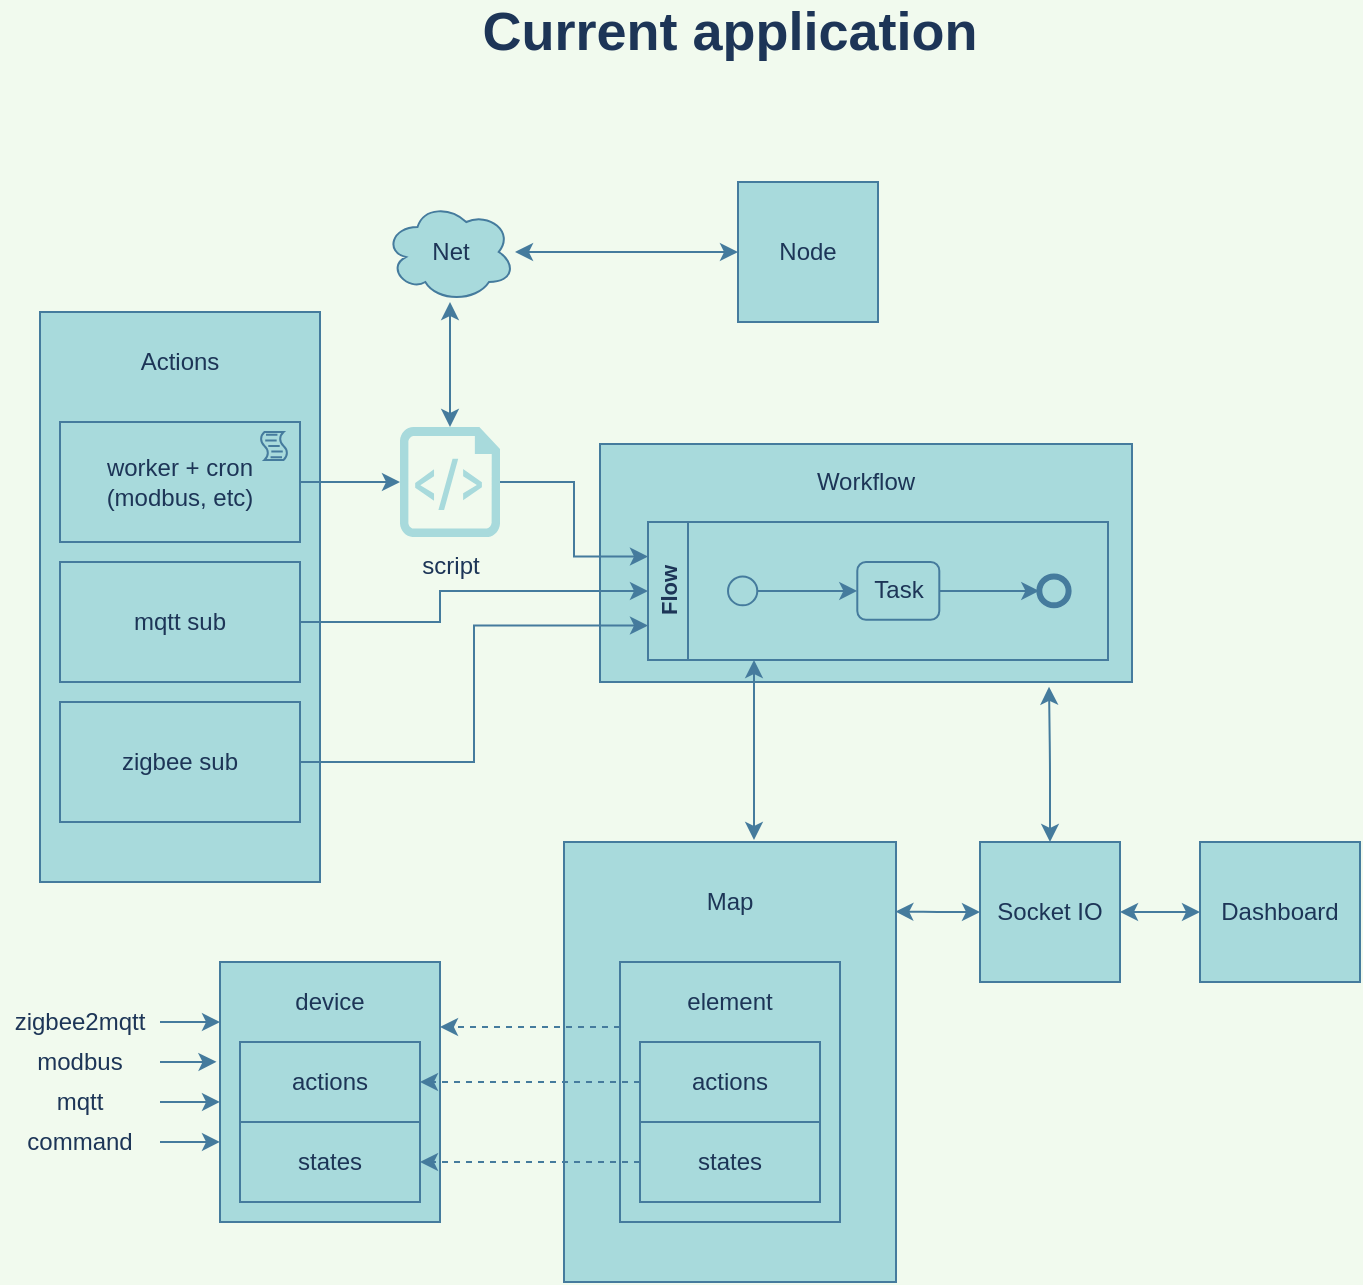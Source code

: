 <mxfile version="13.6.2" type="device"><diagram id="EBFCmmNH_XTolBbLVC-Y" name="current application"><mxGraphModel dx="821" dy="752" grid="1" gridSize="10" guides="1" tooltips="1" connect="1" arrows="1" fold="1" page="1" pageScale="1" pageWidth="827" pageHeight="1169" background="#F1FAEE" math="0" shadow="0"><root><mxCell id="0"/><mxCell id="1" parent="0"/><mxCell id="xKjFu5Gr-Qd1Bdjcu9nu-1" value="" style="rounded=0;whiteSpace=wrap;html=1;fillColor=#A8DADC;strokeColor=#457B9D;fontColor=#1D3557;" parent="1" vertex="1"><mxGeometry x="350" y="271" width="266" height="119" as="geometry"/></mxCell><mxCell id="U1qc8FIxMeUmye4Uv2ad-14" value="" style="rounded=0;whiteSpace=wrap;html=1;fillColor=#A8DADC;strokeColor=#457B9D;fontColor=#1D3557;" parent="1" vertex="1"><mxGeometry x="332" y="470" width="166" height="220" as="geometry"/></mxCell><mxCell id="Ievivb14qYkQoz1EEJDH-13" value="" style="group;fontColor=#1D3557;" parent="1" vertex="1" connectable="0"><mxGeometry x="160" y="530" width="110" height="130" as="geometry"/></mxCell><mxCell id="Ievivb14qYkQoz1EEJDH-2" value="" style="whiteSpace=wrap;html=1;direction=south;fillColor=#A8DADC;strokeColor=#457B9D;fontColor=#1D3557;" parent="Ievivb14qYkQoz1EEJDH-13" vertex="1"><mxGeometry width="110" height="130" as="geometry"/></mxCell><mxCell id="Ievivb14qYkQoz1EEJDH-8" value="actions" style="rounded=0;whiteSpace=wrap;html=1;fillColor=#A8DADC;strokeColor=#457B9D;fontColor=#1D3557;" parent="Ievivb14qYkQoz1EEJDH-13" vertex="1"><mxGeometry x="10" y="40" width="90" height="40" as="geometry"/></mxCell><mxCell id="Ievivb14qYkQoz1EEJDH-11" value="states" style="rounded=0;whiteSpace=wrap;html=1;fillColor=#A8DADC;strokeColor=#457B9D;fontColor=#1D3557;" parent="Ievivb14qYkQoz1EEJDH-13" vertex="1"><mxGeometry x="10" y="80" width="90" height="40" as="geometry"/></mxCell><mxCell id="Ievivb14qYkQoz1EEJDH-12" value="device" style="text;html=1;strokeColor=none;fillColor=none;align=center;verticalAlign=middle;whiteSpace=wrap;rounded=0;fontColor=#1D3557;" parent="Ievivb14qYkQoz1EEJDH-13" vertex="1"><mxGeometry x="35" y="10" width="40" height="20" as="geometry"/></mxCell><mxCell id="Ievivb14qYkQoz1EEJDH-24" style="edgeStyle=orthogonalEdgeStyle;rounded=0;orthogonalLoop=1;jettySize=auto;html=1;entryX=0.231;entryY=1;entryDx=0;entryDy=0;entryPerimeter=0;strokeColor=#457B9D;fontColor=#1D3557;labelBackgroundColor=#F1FAEE;" parent="1" source="Ievivb14qYkQoz1EEJDH-16" target="Ievivb14qYkQoz1EEJDH-2" edge="1"><mxGeometry relative="1" as="geometry"/></mxCell><mxCell id="Ievivb14qYkQoz1EEJDH-16" value="zigbee2mqtt" style="text;html=1;strokeColor=none;fillColor=none;align=center;verticalAlign=middle;whiteSpace=wrap;rounded=0;fontColor=#1D3557;" parent="1" vertex="1"><mxGeometry x="50" y="550" width="80" height="20" as="geometry"/></mxCell><mxCell id="Ievivb14qYkQoz1EEJDH-25" style="edgeStyle=orthogonalEdgeStyle;rounded=0;orthogonalLoop=1;jettySize=auto;html=1;entryX=0.384;entryY=1.016;entryDx=0;entryDy=0;entryPerimeter=0;strokeColor=#457B9D;fontColor=#1D3557;labelBackgroundColor=#F1FAEE;" parent="1" source="Ievivb14qYkQoz1EEJDH-17" target="Ievivb14qYkQoz1EEJDH-2" edge="1"><mxGeometry relative="1" as="geometry"/></mxCell><mxCell id="Ievivb14qYkQoz1EEJDH-17" value="modbus" style="text;html=1;strokeColor=none;fillColor=none;align=center;verticalAlign=middle;whiteSpace=wrap;rounded=0;fontColor=#1D3557;" parent="1" vertex="1"><mxGeometry x="50" y="570" width="80" height="20" as="geometry"/></mxCell><mxCell id="Ievivb14qYkQoz1EEJDH-26" style="edgeStyle=orthogonalEdgeStyle;rounded=0;orthogonalLoop=1;jettySize=auto;html=1;entryX=0.538;entryY=1;entryDx=0;entryDy=0;entryPerimeter=0;strokeColor=#457B9D;fontColor=#1D3557;labelBackgroundColor=#F1FAEE;" parent="1" source="Ievivb14qYkQoz1EEJDH-18" target="Ievivb14qYkQoz1EEJDH-2" edge="1"><mxGeometry relative="1" as="geometry"/></mxCell><mxCell id="Ievivb14qYkQoz1EEJDH-18" value="mqtt" style="text;html=1;strokeColor=none;fillColor=none;align=center;verticalAlign=middle;whiteSpace=wrap;rounded=0;fontColor=#1D3557;" parent="1" vertex="1"><mxGeometry x="50" y="590" width="80" height="20" as="geometry"/></mxCell><mxCell id="Ievivb14qYkQoz1EEJDH-28" style="edgeStyle=orthogonalEdgeStyle;rounded=0;orthogonalLoop=1;jettySize=auto;html=1;entryX=0.692;entryY=1;entryDx=0;entryDy=0;entryPerimeter=0;strokeColor=#457B9D;fontColor=#1D3557;labelBackgroundColor=#F1FAEE;" parent="1" source="Ievivb14qYkQoz1EEJDH-21" target="Ievivb14qYkQoz1EEJDH-2" edge="1"><mxGeometry relative="1" as="geometry"/></mxCell><mxCell id="Ievivb14qYkQoz1EEJDH-21" value="command" style="text;html=1;strokeColor=none;fillColor=none;align=center;verticalAlign=middle;whiteSpace=wrap;rounded=0;fontColor=#1D3557;" parent="1" vertex="1"><mxGeometry x="50" y="610" width="80" height="20" as="geometry"/></mxCell><mxCell id="U1qc8FIxMeUmye4Uv2ad-4" value="" style="group;fontColor=#1D3557;" parent="1" vertex="1" connectable="0"><mxGeometry x="360" y="530" width="110" height="130" as="geometry"/></mxCell><mxCell id="U1qc8FIxMeUmye4Uv2ad-5" value="" style="whiteSpace=wrap;html=1;direction=south;fillColor=#A8DADC;strokeColor=#457B9D;fontColor=#1D3557;" parent="U1qc8FIxMeUmye4Uv2ad-4" vertex="1"><mxGeometry width="110" height="130" as="geometry"/></mxCell><mxCell id="U1qc8FIxMeUmye4Uv2ad-6" value="actions" style="rounded=0;whiteSpace=wrap;html=1;fillColor=#A8DADC;strokeColor=#457B9D;fontColor=#1D3557;" parent="U1qc8FIxMeUmye4Uv2ad-4" vertex="1"><mxGeometry x="10" y="40" width="90" height="40" as="geometry"/></mxCell><mxCell id="U1qc8FIxMeUmye4Uv2ad-7" value="states" style="rounded=0;whiteSpace=wrap;html=1;fillColor=#A8DADC;strokeColor=#457B9D;fontColor=#1D3557;" parent="U1qc8FIxMeUmye4Uv2ad-4" vertex="1"><mxGeometry x="10" y="80" width="90" height="40" as="geometry"/></mxCell><mxCell id="U1qc8FIxMeUmye4Uv2ad-8" value="element" style="text;html=1;strokeColor=none;fillColor=none;align=center;verticalAlign=middle;whiteSpace=wrap;rounded=0;fontColor=#1D3557;" parent="U1qc8FIxMeUmye4Uv2ad-4" vertex="1"><mxGeometry x="35" y="10" width="40" height="20" as="geometry"/></mxCell><mxCell id="U1qc8FIxMeUmye4Uv2ad-15" value="Map" style="text;html=1;strokeColor=none;fillColor=none;align=center;verticalAlign=middle;whiteSpace=wrap;rounded=0;fontColor=#1D3557;" parent="1" vertex="1"><mxGeometry x="395" y="490" width="40" height="20" as="geometry"/></mxCell><mxCell id="U1qc8FIxMeUmye4Uv2ad-17" style="edgeStyle=orthogonalEdgeStyle;rounded=0;orthogonalLoop=1;jettySize=auto;html=1;exitX=0.25;exitY=1;exitDx=0;exitDy=0;entryX=0.25;entryY=0;entryDx=0;entryDy=0;dashed=1;strokeColor=#457B9D;fontColor=#1D3557;labelBackgroundColor=#F1FAEE;" parent="1" source="U1qc8FIxMeUmye4Uv2ad-5" target="Ievivb14qYkQoz1EEJDH-2" edge="1"><mxGeometry relative="1" as="geometry"/></mxCell><mxCell id="U1qc8FIxMeUmye4Uv2ad-18" style="edgeStyle=orthogonalEdgeStyle;rounded=0;orthogonalLoop=1;jettySize=auto;html=1;exitX=0;exitY=0.5;exitDx=0;exitDy=0;entryX=1;entryY=0.5;entryDx=0;entryDy=0;dashed=1;strokeColor=#457B9D;fontColor=#1D3557;labelBackgroundColor=#F1FAEE;" parent="1" source="U1qc8FIxMeUmye4Uv2ad-6" target="Ievivb14qYkQoz1EEJDH-8" edge="1"><mxGeometry relative="1" as="geometry"/></mxCell><mxCell id="U1qc8FIxMeUmye4Uv2ad-21" style="edgeStyle=orthogonalEdgeStyle;rounded=0;orthogonalLoop=1;jettySize=auto;html=1;exitX=0;exitY=0.5;exitDx=0;exitDy=0;entryX=1;entryY=0.5;entryDx=0;entryDy=0;dashed=1;strokeColor=#457B9D;fontColor=#1D3557;labelBackgroundColor=#F1FAEE;" parent="1" source="U1qc8FIxMeUmye4Uv2ad-7" target="Ievivb14qYkQoz1EEJDH-11" edge="1"><mxGeometry relative="1" as="geometry"/></mxCell><mxCell id="U1qc8FIxMeUmye4Uv2ad-44" value="" style="rounded=0;whiteSpace=wrap;html=1;fillColor=#A8DADC;strokeColor=#457B9D;fontColor=#1D3557;" parent="1" vertex="1"><mxGeometry x="70" y="205" width="140" height="285" as="geometry"/></mxCell><mxCell id="U1qc8FIxMeUmye4Uv2ad-45" value="Actions" style="text;html=1;strokeColor=none;fillColor=none;align=center;verticalAlign=middle;whiteSpace=wrap;rounded=0;fontColor=#1D3557;" parent="1" vertex="1"><mxGeometry x="120" y="220" width="40" height="20" as="geometry"/></mxCell><mxCell id="U1qc8FIxMeUmye4Uv2ad-55" style="edgeStyle=orthogonalEdgeStyle;rounded=0;orthogonalLoop=1;jettySize=auto;html=1;exitX=1;exitY=0.5;exitDx=0;exitDy=0;entryX=0;entryY=0.5;entryDx=0;entryDy=0;entryPerimeter=0;strokeColor=#457B9D;fontColor=#1D3557;labelBackgroundColor=#F1FAEE;" parent="1" source="U1qc8FIxMeUmye4Uv2ad-48" target="U1qc8FIxMeUmye4Uv2ad-54" edge="1"><mxGeometry relative="1" as="geometry"/></mxCell><mxCell id="U1qc8FIxMeUmye4Uv2ad-48" value="worker + cron&lt;br&gt;(modbus, etc)" style="rounded=0;whiteSpace=wrap;html=1;fillColor=#A8DADC;strokeColor=#457B9D;fontColor=#1D3557;" parent="1" vertex="1"><mxGeometry x="80" y="260" width="120" height="60" as="geometry"/></mxCell><mxCell id="U1qc8FIxMeUmye4Uv2ad-50" value="" style="shape=mxgraph.bpmn.script_task;html=1;outlineConnect=0;fillColor=#A8DADC;strokeColor=#457B9D;fontColor=#1D3557;" parent="1" vertex="1"><mxGeometry x="180" y="265" width="14" height="14" as="geometry"/></mxCell><mxCell id="U1qc8FIxMeUmye4Uv2ad-56" style="edgeStyle=orthogonalEdgeStyle;rounded=0;orthogonalLoop=1;jettySize=auto;html=1;exitX=1;exitY=0.5;exitDx=0;exitDy=0;exitPerimeter=0;entryX=0;entryY=0.25;entryDx=0;entryDy=0;strokeColor=#457B9D;fontColor=#1D3557;labelBackgroundColor=#F1FAEE;" parent="1" source="U1qc8FIxMeUmye4Uv2ad-54" target="xKjFu5Gr-Qd1Bdjcu9nu-39" edge="1"><mxGeometry relative="1" as="geometry"><mxPoint x="370" y="326.25" as="targetPoint"/></mxGeometry></mxCell><mxCell id="0VO1DwUVPgjWa3vpqbrx-4" style="edgeStyle=orthogonalEdgeStyle;curved=0;rounded=1;sketch=0;orthogonalLoop=1;jettySize=auto;html=1;strokeColor=#457B9D;fillColor=#A8DADC;fontColor=#1D3557;startArrow=classic;startFill=1;labelBackgroundColor=#F1FAEE;" parent="1" source="U1qc8FIxMeUmye4Uv2ad-54" target="0VO1DwUVPgjWa3vpqbrx-2" edge="1"><mxGeometry relative="1" as="geometry"><mxPoint x="275" y="220" as="targetPoint"/></mxGeometry></mxCell><mxCell id="U1qc8FIxMeUmye4Uv2ad-54" value="script" style="verticalLabelPosition=bottom;html=1;verticalAlign=top;align=center;strokeColor=none;fillColor=#A8DADC;shape=mxgraph.azure.script_file;pointerEvents=1;fontColor=#1D3557;" parent="1" vertex="1"><mxGeometry x="250" y="262.5" width="50" height="55" as="geometry"/></mxCell><mxCell id="U1qc8FIxMeUmye4Uv2ad-58" style="edgeStyle=orthogonalEdgeStyle;rounded=0;orthogonalLoop=1;jettySize=auto;html=1;entryX=0;entryY=0.5;entryDx=0;entryDy=0;strokeColor=#457B9D;fontColor=#1D3557;labelBackgroundColor=#F1FAEE;" parent="1" source="U1qc8FIxMeUmye4Uv2ad-57" target="xKjFu5Gr-Qd1Bdjcu9nu-39" edge="1"><mxGeometry relative="1" as="geometry"><mxPoint x="370" y="342.5" as="targetPoint"/><Array as="points"><mxPoint x="270" y="360"/><mxPoint x="270" y="345"/></Array></mxGeometry></mxCell><mxCell id="U1qc8FIxMeUmye4Uv2ad-57" value="mqtt sub" style="rounded=0;whiteSpace=wrap;html=1;fillColor=#A8DADC;strokeColor=#457B9D;fontColor=#1D3557;" parent="1" vertex="1"><mxGeometry x="80" y="330" width="120" height="60" as="geometry"/></mxCell><mxCell id="U1qc8FIxMeUmye4Uv2ad-60" style="edgeStyle=orthogonalEdgeStyle;rounded=0;orthogonalLoop=1;jettySize=auto;html=1;entryX=0;entryY=0.75;entryDx=0;entryDy=0;strokeColor=#457B9D;fontColor=#1D3557;labelBackgroundColor=#F1FAEE;" parent="1" source="U1qc8FIxMeUmye4Uv2ad-59" target="xKjFu5Gr-Qd1Bdjcu9nu-39" edge="1"><mxGeometry relative="1" as="geometry"><mxPoint x="370" y="358.75" as="targetPoint"/></mxGeometry></mxCell><mxCell id="U1qc8FIxMeUmye4Uv2ad-59" value="zigbee sub" style="rounded=0;whiteSpace=wrap;html=1;fillColor=#A8DADC;strokeColor=#457B9D;fontColor=#1D3557;" parent="1" vertex="1"><mxGeometry x="80" y="400" width="120" height="60" as="geometry"/></mxCell><mxCell id="xKjFu5Gr-Qd1Bdjcu9nu-2" value="Workflow" style="text;html=1;strokeColor=none;fillColor=none;align=center;verticalAlign=middle;whiteSpace=wrap;rounded=0;fontColor=#1D3557;" parent="1" vertex="1"><mxGeometry x="463" y="280" width="40" height="20" as="geometry"/></mxCell><mxCell id="xKjFu5Gr-Qd1Bdjcu9nu-39" value="Flow" style="swimlane;html=1;startSize=20;horizontal=0;childLayout=flowLayout;flowOrientation=west;resizable=0;interRankCellSpacing=50;containerType=tree;fontSize=11;fillColor=#A8DADC;strokeColor=#457B9D;fontColor=#1D3557;" parent="1" vertex="1"><mxGeometry x="374" y="310" width="230" height="69" as="geometry"/></mxCell><mxCell id="xKjFu5Gr-Qd1Bdjcu9nu-58" style="edgeStyle=orthogonalEdgeStyle;rounded=0;orthogonalLoop=1;jettySize=auto;html=1;exitX=1;exitY=0.5;exitDx=0;exitDy=0;entryX=0;entryY=0.5;entryDx=0;entryDy=0;fontSize=11;noEdgeStyle=1;orthogonal=1;strokeColor=#457B9D;fontColor=#1D3557;labelBackgroundColor=#F1FAEE;" parent="xKjFu5Gr-Qd1Bdjcu9nu-39" source="xKjFu5Gr-Qd1Bdjcu9nu-48" target="xKjFu5Gr-Qd1Bdjcu9nu-57" edge="1"><mxGeometry relative="1" as="geometry"><Array as="points"><mxPoint x="66.646" y="34.444"/><mxPoint x="92.646" y="34.444"/></Array></mxGeometry></mxCell><mxCell id="xKjFu5Gr-Qd1Bdjcu9nu-48" value="" style="shape=mxgraph.bpmn.shape;html=1;verticalLabelPosition=bottom;verticalAlign=top;align=center;perimeter=ellipsePerimeter;outlineConnect=0;outline=standard;symbol=general;fillColor=#A8DADC;strokeColor=#457B9D;fontColor=#1D3557;" parent="xKjFu5Gr-Qd1Bdjcu9nu-39" vertex="1"><mxGeometry x="40" y="27.222" width="14.646" height="14.444" as="geometry"/></mxCell><mxCell id="xKjFu5Gr-Qd1Bdjcu9nu-60" style="edgeStyle=orthogonalEdgeStyle;rounded=0;orthogonalLoop=1;jettySize=auto;html=1;exitX=1;exitY=0.5;exitDx=0;exitDy=0;entryX=0;entryY=0.5;entryDx=0;entryDy=0;fontSize=11;noEdgeStyle=1;orthogonal=1;strokeColor=#457B9D;fontColor=#1D3557;labelBackgroundColor=#F1FAEE;" parent="xKjFu5Gr-Qd1Bdjcu9nu-39" source="xKjFu5Gr-Qd1Bdjcu9nu-57" target="xKjFu5Gr-Qd1Bdjcu9nu-59" edge="1"><mxGeometry relative="1" as="geometry"><Array as="points"><mxPoint x="157.656" y="34.444"/><mxPoint x="183.656" y="34.444"/></Array></mxGeometry></mxCell><mxCell id="xKjFu5Gr-Qd1Bdjcu9nu-57" value="Task" style="shape=ext;rounded=1;html=1;whiteSpace=wrap;fillColor=#A8DADC;strokeColor=#457B9D;fontColor=#1D3557;" parent="xKjFu5Gr-Qd1Bdjcu9nu-39" vertex="1"><mxGeometry x="104.646" y="20" width="41.01" height="28.889" as="geometry"/></mxCell><mxCell id="xKjFu5Gr-Qd1Bdjcu9nu-59" value="" style="shape=mxgraph.bpmn.shape;html=1;verticalLabelPosition=bottom;verticalAlign=top;align=center;perimeter=ellipsePerimeter;outlineConnect=0;outline=end;symbol=general;fillColor=#A8DADC;strokeColor=#457B9D;fontColor=#1D3557;" parent="xKjFu5Gr-Qd1Bdjcu9nu-39" vertex="1"><mxGeometry x="195.656" y="27.222" width="14.646" height="14.444" as="geometry"/></mxCell><mxCell id="xKjFu5Gr-Qd1Bdjcu9nu-61" value="" style="endArrow=classic;startArrow=classic;html=1;fontSize=11;strokeColor=#457B9D;fontColor=#1D3557;labelBackgroundColor=#F1FAEE;" parent="1" edge="1"><mxGeometry width="50" height="50" relative="1" as="geometry"><mxPoint x="427" y="469" as="sourcePoint"/><mxPoint x="427" y="379" as="targetPoint"/></mxGeometry></mxCell><mxCell id="0VO1DwUVPgjWa3vpqbrx-1" value="Node" style="rounded=0;whiteSpace=wrap;html=1;sketch=0;strokeColor=#457B9D;fillColor=#A8DADC;fontColor=#1D3557;" parent="1" vertex="1"><mxGeometry x="419" y="140" width="70" height="70" as="geometry"/></mxCell><mxCell id="0VO1DwUVPgjWa3vpqbrx-8" style="edgeStyle=orthogonalEdgeStyle;rounded=0;sketch=0;orthogonalLoop=1;jettySize=auto;html=1;startArrow=classic;startFill=1;strokeColor=#457B9D;fillColor=#A8DADC;fontColor=#1D3557;entryX=0;entryY=0.5;entryDx=0;entryDy=0;labelBackgroundColor=#F1FAEE;" parent="1" source="0VO1DwUVPgjWa3vpqbrx-2" target="0VO1DwUVPgjWa3vpqbrx-1" edge="1"><mxGeometry relative="1" as="geometry"><mxPoint x="410" y="175" as="targetPoint"/></mxGeometry></mxCell><mxCell id="0VO1DwUVPgjWa3vpqbrx-2" value="Net" style="ellipse;shape=cloud;whiteSpace=wrap;html=1;fillColor=#A8DADC;strokeColor=#457B9D;fontColor=#1D3557;" parent="1" vertex="1"><mxGeometry x="242.5" y="150" width="65" height="50" as="geometry"/></mxCell><mxCell id="0VO1DwUVPgjWa3vpqbrx-9" value="&lt;font style=&quot;font-size: 27px&quot;&gt;&lt;b&gt;Current application&lt;/b&gt;&lt;/font&gt;" style="text;html=1;strokeColor=none;fillColor=none;align=center;verticalAlign=middle;whiteSpace=wrap;rounded=0;fontColor=#1D3557;" parent="1" vertex="1"><mxGeometry x="250" y="50" width="330" height="30" as="geometry"/></mxCell><mxCell id="0VO1DwUVPgjWa3vpqbrx-14" style="edgeStyle=orthogonalEdgeStyle;curved=0;rounded=1;sketch=0;orthogonalLoop=1;jettySize=auto;html=1;entryX=0;entryY=0.5;entryDx=0;entryDy=0;strokeColor=#457B9D;fillColor=#A8DADC;fontColor=#1D3557;startArrow=classic;startFill=1;" parent="1" source="0VO1DwUVPgjWa3vpqbrx-11" target="0VO1DwUVPgjWa3vpqbrx-12" edge="1"><mxGeometry relative="1" as="geometry"/></mxCell><mxCell id="0VO1DwUVPgjWa3vpqbrx-16" style="edgeStyle=orthogonalEdgeStyle;curved=0;rounded=1;sketch=0;orthogonalLoop=1;jettySize=auto;html=1;entryX=0.998;entryY=0.158;entryDx=0;entryDy=0;entryPerimeter=0;startArrow=classic;startFill=1;strokeColor=#457B9D;fillColor=#A8DADC;fontColor=#1D3557;" parent="1" source="0VO1DwUVPgjWa3vpqbrx-11" target="U1qc8FIxMeUmye4Uv2ad-14" edge="1"><mxGeometry relative="1" as="geometry"/></mxCell><mxCell id="0VO1DwUVPgjWa3vpqbrx-17" style="edgeStyle=orthogonalEdgeStyle;curved=0;rounded=1;sketch=0;orthogonalLoop=1;jettySize=auto;html=1;startArrow=classic;startFill=1;strokeColor=#457B9D;fillColor=#A8DADC;fontColor=#1D3557;entryX=0.844;entryY=1.02;entryDx=0;entryDy=0;entryPerimeter=0;" parent="1" source="0VO1DwUVPgjWa3vpqbrx-11" target="xKjFu5Gr-Qd1Bdjcu9nu-1" edge="1"><mxGeometry relative="1" as="geometry"><mxPoint x="575" y="400" as="targetPoint"/></mxGeometry></mxCell><mxCell id="0VO1DwUVPgjWa3vpqbrx-11" value="Socket IO" style="rounded=0;whiteSpace=wrap;html=1;sketch=0;strokeColor=#457B9D;fillColor=#A8DADC;fontColor=#1D3557;" parent="1" vertex="1"><mxGeometry x="540" y="470" width="70" height="70" as="geometry"/></mxCell><mxCell id="0VO1DwUVPgjWa3vpqbrx-12" value="Dashboard" style="rounded=0;whiteSpace=wrap;html=1;sketch=0;strokeColor=#457B9D;fillColor=#A8DADC;fontColor=#1D3557;" parent="1" vertex="1"><mxGeometry x="650" y="470" width="80" height="70" as="geometry"/></mxCell></root></mxGraphModel></diagram></mxfile>